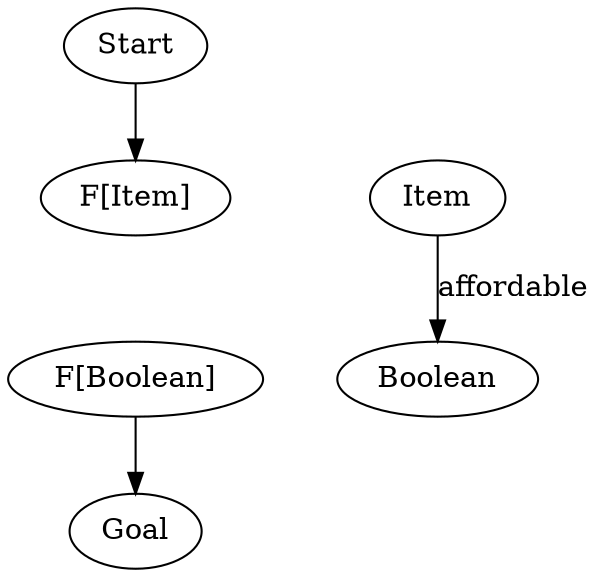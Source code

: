 digraph {
    Start[class="extremity"]
    Goal[class="extremity"]

    FA[label="F[Item]" class="start,disabled" group="upper"]
    FB[label="F[Boolean]" class="goal,disabled" group="upper"]

    A[label="Item" group="lower"]
    B[label="Boolean" group="lower"]

    {
        rank=same
        FA -> A[style="invis"]
    }

    {
        rank=same
        FB -> B[style="invis"]
    }

    A -> B[label="affordable"]
    FA -> FB[label="affordable.lift" style="invis"]

    Start -> FA[class="start,disabled"]
    FB -> Goal[class="goal,disabled"]
}

